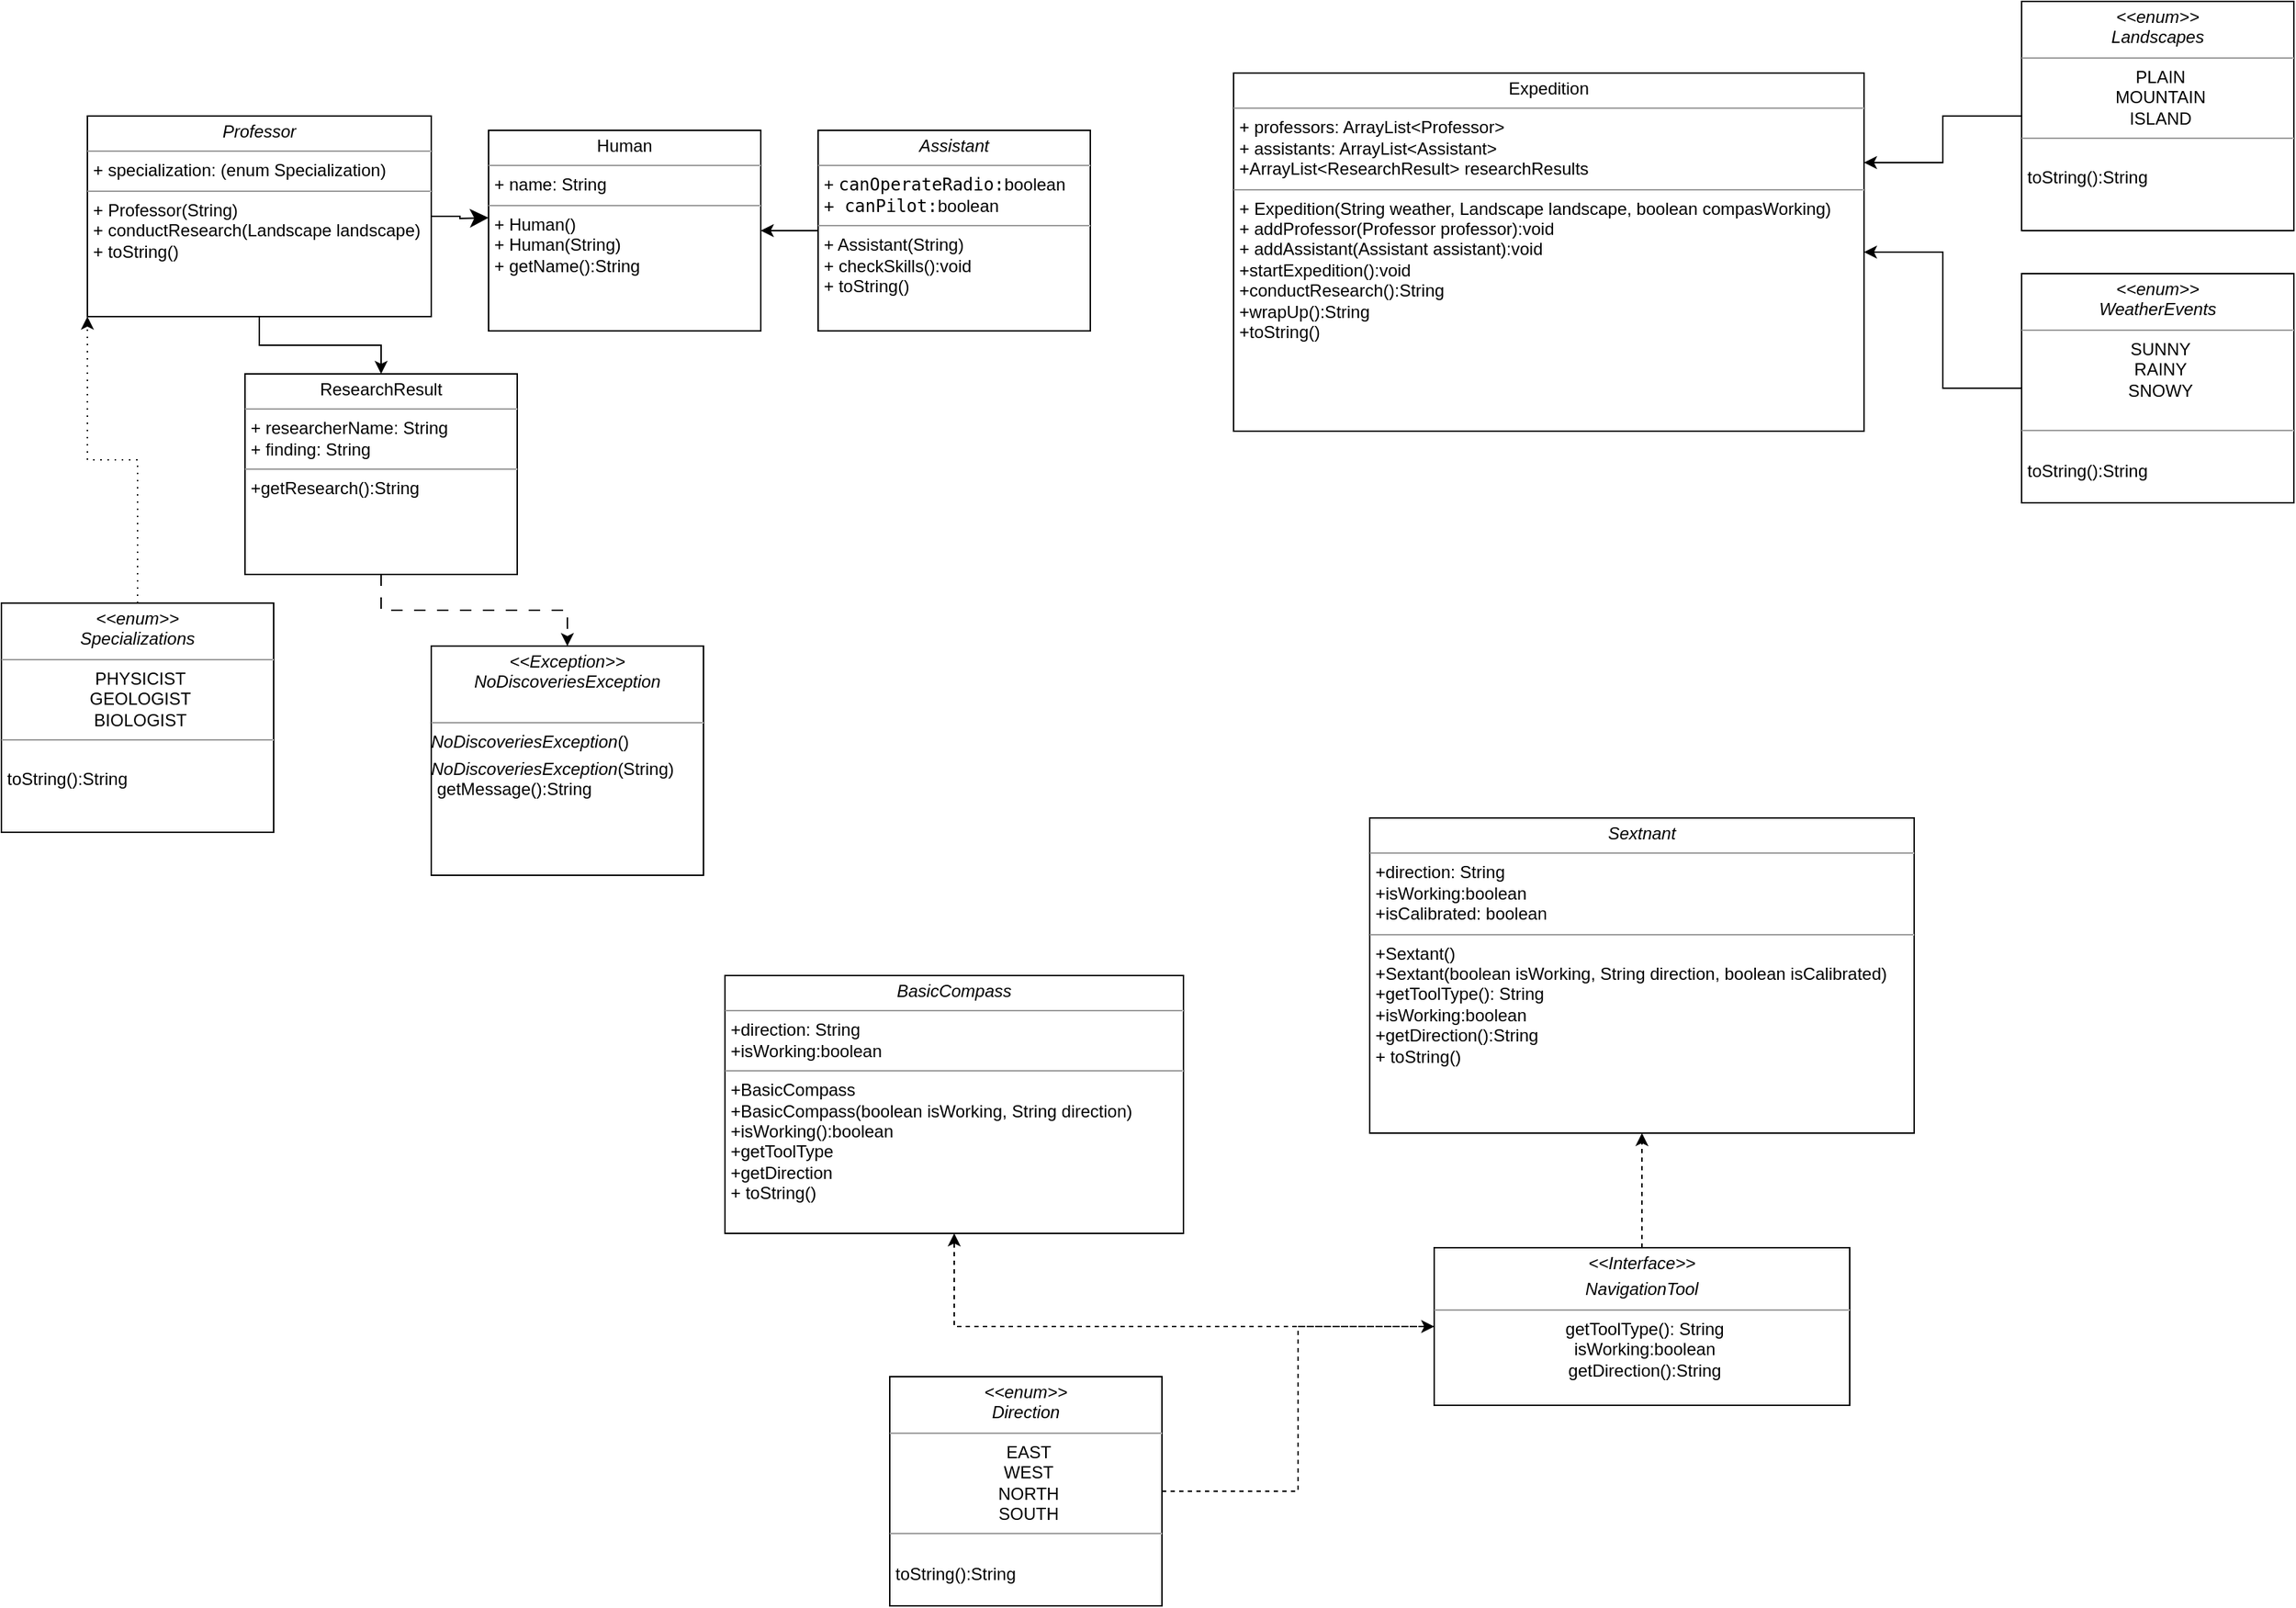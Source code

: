 <mxfile version="25.0.3">
  <diagram name="Page-1" id="c4acf3e9-155e-7222-9cf6-157b1a14988f">
    <mxGraphModel dx="1105" dy="1787" grid="1" gridSize="10" guides="1" tooltips="1" connect="1" arrows="1" fold="1" page="1" pageScale="1" pageWidth="850" pageHeight="1100" background="none" math="0" shadow="0">
      <root>
        <mxCell id="0" />
        <mxCell id="1" parent="0" />
        <mxCell id="5d2195bd80daf111-21" style="edgeStyle=orthogonalEdgeStyle;rounded=0;html=1;labelBackgroundColor=none;startFill=0;endArrow=classic;endFill=1;endSize=10;fontFamily=Verdana;fontSize=10;" parent="1" source="5d2195bd80daf111-18" edge="1">
          <mxGeometry relative="1" as="geometry">
            <mxPoint x="350" y="111" as="targetPoint" />
          </mxGeometry>
        </mxCell>
        <mxCell id="lAyBlpac7MSivl1QqbHY-12" style="edgeStyle=orthogonalEdgeStyle;rounded=0;orthogonalLoop=1;jettySize=auto;html=1;entryX=0.5;entryY=0;entryDx=0;entryDy=0;" parent="1" source="5d2195bd80daf111-18" target="lAyBlpac7MSivl1QqbHY-10" edge="1">
          <mxGeometry relative="1" as="geometry" />
        </mxCell>
        <mxCell id="5d2195bd80daf111-18" value="&lt;p style=&quot;margin:0px;margin-top:4px;text-align:center;&quot;&gt;&lt;i&gt;Professor&lt;/i&gt;&lt;/p&gt;&lt;hr size=&quot;1&quot;&gt;&lt;p style=&quot;margin:0px;margin-left:4px;&quot;&gt;+ specialization: (enum Specialization)&lt;br&gt;&lt;/p&gt;&lt;hr size=&quot;1&quot;&gt;&lt;p style=&quot;margin:0px;margin-left:4px;&quot;&gt;+ Professor(String)&lt;/p&gt;&lt;p style=&quot;margin:0px;margin-left:4px;&quot;&gt;+&amp;nbsp;&lt;span style=&quot;background-color: initial;&quot;&gt;conductResearch(Landscape landscape)&lt;/span&gt;&lt;/p&gt;&lt;p style=&quot;margin:0px;margin-left:4px;&quot;&gt;+ toString()&lt;span style=&quot;background-color: initial;&quot;&gt;&lt;/span&gt;&lt;/p&gt;" style="verticalAlign=top;align=left;overflow=fill;fontSize=12;fontFamily=Helvetica;html=1;rounded=0;shadow=0;comic=0;labelBackgroundColor=none;strokeWidth=1" parent="1" vertex="1">
          <mxGeometry x="70" y="40" width="240" height="140" as="geometry" />
        </mxCell>
        <mxCell id="Hm9VmKXAKuR1n_tLkWX1-4" value="&lt;p style=&quot;margin:0px;margin-top:4px;text-align:center;&quot;&gt;Human&lt;/p&gt;&lt;hr size=&quot;1&quot;&gt;&lt;p style=&quot;margin:0px;margin-left:4px;&quot;&gt;+ name: String&lt;br&gt;&lt;/p&gt;&lt;hr size=&quot;1&quot;&gt;&lt;p style=&quot;margin:0px;margin-left:4px;&quot;&gt;+ Human()&lt;br&gt;+ Human(String)&lt;/p&gt;&lt;p style=&quot;margin:0px;margin-left:4px;&quot;&gt;+ getName():String&lt;/p&gt;" style="verticalAlign=top;align=left;overflow=fill;fontSize=12;fontFamily=Helvetica;html=1;rounded=0;shadow=0;comic=0;labelBackgroundColor=none;strokeWidth=1" parent="1" vertex="1">
          <mxGeometry x="350" y="50" width="190" height="140" as="geometry" />
        </mxCell>
        <mxCell id="lAyBlpac7MSivl1QqbHY-31" style="edgeStyle=orthogonalEdgeStyle;rounded=0;orthogonalLoop=1;jettySize=auto;html=1;entryX=1;entryY=0.25;entryDx=0;entryDy=0;" parent="1" source="xRMIr9xb_Vittdet4I3V-1" target="lAyBlpac7MSivl1QqbHY-3" edge="1">
          <mxGeometry relative="1" as="geometry" />
        </mxCell>
        <mxCell id="xRMIr9xb_Vittdet4I3V-1" value="&lt;p style=&quot;margin:0px;margin-top:4px;text-align:center;&quot;&gt;&lt;i&gt;&amp;lt;&amp;lt;enum&amp;gt;&amp;gt;&lt;br&gt;Landscapes&lt;/i&gt;&lt;/p&gt;&lt;hr size=&quot;1&quot;&gt;&lt;p style=&quot;text-align: center; margin: 0px 0px 0px 4px;&quot;&gt;PLAIN&lt;br&gt;MOUNTAIN&lt;br&gt;ISLAND&lt;/p&gt;&lt;hr size=&quot;1&quot;&gt;&lt;p style=&quot;margin:0px;margin-left:4px;&quot;&gt;&lt;br&gt;toString():String&lt;/p&gt;" style="verticalAlign=top;align=left;overflow=fill;fontSize=12;fontFamily=Helvetica;html=1;rounded=0;shadow=0;comic=0;labelBackgroundColor=none;strokeWidth=1" parent="1" vertex="1">
          <mxGeometry x="1420" y="-40" width="190" height="160" as="geometry" />
        </mxCell>
        <mxCell id="V8PlWmhilsp61AQTnB4l-2" style="edgeStyle=orthogonalEdgeStyle;rounded=0;orthogonalLoop=1;jettySize=auto;html=1;entryX=1;entryY=0.5;entryDx=0;entryDy=0;" parent="1" source="V8PlWmhilsp61AQTnB4l-1" target="Hm9VmKXAKuR1n_tLkWX1-4" edge="1">
          <mxGeometry relative="1" as="geometry" />
        </mxCell>
        <mxCell id="V8PlWmhilsp61AQTnB4l-1" value="&lt;p style=&quot;margin:0px;margin-top:4px;text-align:center;&quot;&gt;&lt;i&gt;Assistant&lt;/i&gt;&lt;/p&gt;&lt;hr size=&quot;1&quot;&gt;&lt;p style=&quot;margin:0px;margin-left:4px;&quot;&gt;+&amp;nbsp;&lt;code style=&quot;background-color: initial;&quot;&gt;canOperateRadio:&lt;/code&gt;&lt;span style=&quot;background-color: initial;&quot;&gt;boolean&lt;/span&gt;&lt;/p&gt;&lt;p style=&quot;margin:0px;margin-left:4px;&quot;&gt;&lt;code&gt;+ canPilot:&lt;/code&gt;boolean&lt;/p&gt;&lt;hr size=&quot;1&quot;&gt;&lt;p style=&quot;margin:0px;margin-left:4px;&quot;&gt;+ Assistant(String)&lt;/p&gt;&lt;p style=&quot;margin:0px;margin-left:4px;&quot;&gt;+&amp;nbsp;checkSkills():void&lt;br&gt;+ toString()&lt;/p&gt;" style="verticalAlign=top;align=left;overflow=fill;fontSize=12;fontFamily=Helvetica;html=1;rounded=0;shadow=0;comic=0;labelBackgroundColor=none;strokeWidth=1" parent="1" vertex="1">
          <mxGeometry x="580" y="50" width="190" height="140" as="geometry" />
        </mxCell>
        <mxCell id="lAyBlpac7MSivl1QqbHY-32" style="edgeStyle=orthogonalEdgeStyle;rounded=0;orthogonalLoop=1;jettySize=auto;html=1;entryX=1;entryY=0.5;entryDx=0;entryDy=0;" parent="1" source="V8PlWmhilsp61AQTnB4l-3" target="lAyBlpac7MSivl1QqbHY-3" edge="1">
          <mxGeometry relative="1" as="geometry" />
        </mxCell>
        <mxCell id="V8PlWmhilsp61AQTnB4l-3" value="&lt;p style=&quot;margin:0px;margin-top:4px;text-align:center;&quot;&gt;&lt;i&gt;&amp;lt;&amp;lt;enum&amp;gt;&amp;gt;&lt;br&gt;WeatherEvents&lt;/i&gt;&lt;/p&gt;&lt;hr size=&quot;1&quot;&gt;&lt;p style=&quot;text-align: center; margin: 0px 0px 0px 4px;&quot;&gt;SUNNY&lt;br&gt;RAINY&lt;br&gt;SNOWY&lt;br&gt;&lt;br&gt;&lt;/p&gt;&lt;hr size=&quot;1&quot;&gt;&lt;p style=&quot;margin:0px;margin-left:4px;&quot;&gt;&lt;br&gt;toString():String&lt;/p&gt;" style="verticalAlign=top;align=left;overflow=fill;fontSize=12;fontFamily=Helvetica;html=1;rounded=0;shadow=0;comic=0;labelBackgroundColor=none;strokeWidth=1" parent="1" vertex="1">
          <mxGeometry x="1420" y="150" width="190" height="160" as="geometry" />
        </mxCell>
        <mxCell id="lAyBlpac7MSivl1QqbHY-28" style="edgeStyle=orthogonalEdgeStyle;rounded=0;orthogonalLoop=1;jettySize=auto;html=1;entryX=0;entryY=1;entryDx=0;entryDy=0;dashed=1;dashPattern=1 4;" parent="1" source="lAyBlpac7MSivl1QqbHY-2" target="5d2195bd80daf111-18" edge="1">
          <mxGeometry relative="1" as="geometry" />
        </mxCell>
        <mxCell id="lAyBlpac7MSivl1QqbHY-2" value="&lt;p style=&quot;margin:0px;margin-top:4px;text-align:center;&quot;&gt;&lt;i&gt;&amp;lt;&amp;lt;enum&amp;gt;&amp;gt;&lt;br&gt;Specializations&lt;/i&gt;&lt;/p&gt;&lt;hr size=&quot;1&quot;&gt;&lt;p style=&quot;text-align: center; margin: 0px 0px 0px 4px;&quot;&gt;PHYSICIST&lt;br&gt;GEOLOGIST&lt;br&gt;BIOLOGIST&lt;br&gt;&lt;/p&gt;&lt;hr size=&quot;1&quot;&gt;&lt;p style=&quot;margin:0px;margin-left:4px;&quot;&gt;&lt;br&gt;toString():String&lt;/p&gt;" style="verticalAlign=top;align=left;overflow=fill;fontSize=12;fontFamily=Helvetica;html=1;rounded=0;shadow=0;comic=0;labelBackgroundColor=none;strokeWidth=1" parent="1" vertex="1">
          <mxGeometry x="10" y="380" width="190" height="160" as="geometry" />
        </mxCell>
        <mxCell id="lAyBlpac7MSivl1QqbHY-3" value="&lt;p style=&quot;margin:0px;margin-top:4px;text-align:center;&quot;&gt;Expedition&lt;/p&gt;&lt;hr size=&quot;1&quot;&gt;&lt;p style=&quot;margin:0px;margin-left:4px;&quot;&gt;+ professors: ArrayList&amp;lt;Professor&amp;gt;&lt;br&gt;&lt;/p&gt;&lt;p style=&quot;margin:0px;margin-left:4px;&quot;&gt;+ assistants: ArrayList&amp;lt;Assistant&amp;gt;&lt;/p&gt;&lt;p style=&quot;margin:0px;margin-left:4px;&quot;&gt;+ArrayList&amp;lt;ResearchResult&amp;gt; researchResults&lt;/p&gt;&lt;hr size=&quot;1&quot;&gt;&lt;p style=&quot;margin:0px;margin-left:4px;&quot;&gt;+ Expedition(String weather, Landscape landscape, boolean compasWorking)&amp;nbsp;&lt;br&gt;+ addProfessor(Professor professor):void&lt;/p&gt;&lt;p style=&quot;margin:0px;margin-left:4px;&quot;&gt;+ addAssistant(Assistant assistant):void&lt;/p&gt;&lt;p style=&quot;margin:0px;margin-left:4px;&quot;&gt;+startExpedition():void&lt;/p&gt;&lt;p style=&quot;margin:0px;margin-left:4px;&quot;&gt;+conductResearch():String&lt;/p&gt;&lt;p style=&quot;margin:0px;margin-left:4px;&quot;&gt;+wrapUp():String&lt;br&gt;+toString()&lt;/p&gt;" style="verticalAlign=top;align=left;overflow=fill;fontSize=12;fontFamily=Helvetica;html=1;rounded=0;shadow=0;comic=0;labelBackgroundColor=none;strokeWidth=1" parent="1" vertex="1">
          <mxGeometry x="870" y="10" width="440" height="250" as="geometry" />
        </mxCell>
        <mxCell id="lAyBlpac7MSivl1QqbHY-7" value="&lt;p style=&quot;margin:0px;margin-top:4px;text-align:center;&quot;&gt;&lt;i&gt;BasicCompass&lt;/i&gt;&lt;/p&gt;&lt;hr size=&quot;1&quot;&gt;&lt;p style=&quot;margin:0px;margin-left:4px;&quot;&gt;+direction: String&lt;br&gt;+isWorking:boolean&lt;/p&gt;&lt;hr size=&quot;1&quot;&gt;&lt;p style=&quot;margin:0px;margin-left:4px;&quot;&gt;&lt;span class=&quot;hljs-title function_&quot;&gt;+BasicCompass&lt;/span&gt;&lt;/p&gt;&lt;p style=&quot;margin:0px;margin-left:4px;&quot;&gt;&lt;span class=&quot;hljs-title function_&quot;&gt;+BasicCompass&lt;/span&gt;&lt;span class=&quot;hljs-params&quot;&gt;(&lt;span class=&quot;hljs-type&quot;&gt;boolean&lt;/span&gt; isWorking, String direction)&lt;/span&gt;&lt;/p&gt;&lt;p style=&quot;margin:0px;margin-left:4px;&quot;&gt;+isWorking():boolean&lt;/p&gt;&lt;p style=&quot;margin:0px;margin-left:4px;&quot;&gt;+getToolType&lt;br&gt;+getDirection&lt;/p&gt;&lt;p style=&quot;margin:0px;margin-left:4px;&quot;&gt;+ toString()&lt;/p&gt;" style="verticalAlign=top;align=left;overflow=fill;fontSize=12;fontFamily=Helvetica;html=1;rounded=0;shadow=0;comic=0;labelBackgroundColor=none;strokeWidth=1" parent="1" vertex="1">
          <mxGeometry x="515" y="640" width="320" height="180" as="geometry" />
        </mxCell>
        <mxCell id="lAyBlpac7MSivl1QqbHY-33" style="edgeStyle=orthogonalEdgeStyle;rounded=0;orthogonalLoop=1;jettySize=auto;html=1;entryX=0;entryY=0.5;entryDx=0;entryDy=0;dashed=1;" parent="1" source="lAyBlpac7MSivl1QqbHY-8" target="lAyBlpac7MSivl1QqbHY-17" edge="1">
          <mxGeometry relative="1" as="geometry" />
        </mxCell>
        <mxCell id="lAyBlpac7MSivl1QqbHY-8" value="&lt;p style=&quot;margin:0px;margin-top:4px;text-align:center;&quot;&gt;&lt;i&gt;&amp;lt;&amp;lt;enum&amp;gt;&amp;gt;&lt;br&gt;Direction&lt;/i&gt;&lt;/p&gt;&lt;hr size=&quot;1&quot;&gt;&lt;p style=&quot;text-align: center; margin: 0px 0px 0px 4px;&quot;&gt;EAST&lt;br&gt;WEST&lt;br&gt;NORTH&lt;br&gt;SOUTH&lt;/p&gt;&lt;hr size=&quot;1&quot;&gt;&lt;p style=&quot;margin:0px;margin-left:4px;&quot;&gt;&lt;br&gt;toString():String&lt;/p&gt;" style="verticalAlign=top;align=left;overflow=fill;fontSize=12;fontFamily=Helvetica;html=1;rounded=0;shadow=0;comic=0;labelBackgroundColor=none;strokeWidth=1" parent="1" vertex="1">
          <mxGeometry x="630" y="920" width="190" height="160" as="geometry" />
        </mxCell>
        <mxCell id="lAyBlpac7MSivl1QqbHY-37" style="edgeStyle=orthogonalEdgeStyle;rounded=0;orthogonalLoop=1;jettySize=auto;html=1;entryX=0.5;entryY=0;entryDx=0;entryDy=0;dashed=1;dashPattern=8 8;" parent="1" source="lAyBlpac7MSivl1QqbHY-10" target="lAyBlpac7MSivl1QqbHY-11" edge="1">
          <mxGeometry relative="1" as="geometry" />
        </mxCell>
        <mxCell id="lAyBlpac7MSivl1QqbHY-10" value="&lt;p style=&quot;margin:0px;margin-top:4px;text-align:center;&quot;&gt;ResearchResult&lt;/p&gt;&lt;hr size=&quot;1&quot;&gt;&lt;p style=&quot;margin:0px;margin-left:4px;&quot;&gt;+ researcherName: String&lt;br&gt;&lt;/p&gt;&lt;p style=&quot;margin:0px;margin-left:4px;&quot;&gt;+ finding: String&lt;/p&gt;&lt;hr size=&quot;1&quot;&gt;&lt;p style=&quot;margin:0px;margin-left:4px;&quot;&gt;+getResearch():String&lt;/p&gt;" style="verticalAlign=top;align=left;overflow=fill;fontSize=12;fontFamily=Helvetica;html=1;rounded=0;shadow=0;comic=0;labelBackgroundColor=none;strokeWidth=1" parent="1" vertex="1">
          <mxGeometry x="180" y="220" width="190" height="140" as="geometry" />
        </mxCell>
        <mxCell id="lAyBlpac7MSivl1QqbHY-11" value="&lt;p style=&quot;margin:0px;margin-top:4px;text-align:center;&quot;&gt;&lt;i&gt;&amp;lt;&amp;lt;Exception&amp;gt;&amp;gt;&lt;br&gt;NoDiscoveriesException&lt;/i&gt;&lt;/p&gt;&lt;p style=&quot;text-align: center; margin: 0px 0px 0px 4px;&quot;&gt;&lt;br&gt;&lt;/p&gt;&lt;hr size=&quot;1&quot;&gt;&lt;p style=&quot;margin: 4px 0px 0px;&quot;&gt;&lt;i&gt;NoDiscoveriesException&lt;/i&gt;&lt;span style=&quot;background-color: initial;&quot;&gt;()&lt;/span&gt;&lt;/p&gt;&lt;p style=&quot;margin: 4px 0px 0px;&quot;&gt;&lt;i&gt;NoDiscoveriesException&lt;/i&gt;&lt;span style=&quot;background-color: initial;&quot;&gt;(String)&lt;/span&gt;&lt;/p&gt;&lt;p style=&quot;margin: 0px 0px 0px 4px;&quot;&gt;getMessage():String&lt;/p&gt;" style="verticalAlign=top;align=left;overflow=fill;fontSize=12;fontFamily=Helvetica;html=1;rounded=0;shadow=0;comic=0;labelBackgroundColor=none;strokeWidth=1" parent="1" vertex="1">
          <mxGeometry x="310" y="410" width="190" height="160" as="geometry" />
        </mxCell>
        <mxCell id="lAyBlpac7MSivl1QqbHY-24" style="edgeStyle=orthogonalEdgeStyle;rounded=0;orthogonalLoop=1;jettySize=auto;html=1;entryX=0.5;entryY=1;entryDx=0;entryDy=0;dashed=1;" parent="1" source="lAyBlpac7MSivl1QqbHY-17" target="lAyBlpac7MSivl1QqbHY-7" edge="1">
          <mxGeometry relative="1" as="geometry" />
        </mxCell>
        <mxCell id="lAyBlpac7MSivl1QqbHY-25" style="edgeStyle=orthogonalEdgeStyle;rounded=0;orthogonalLoop=1;jettySize=auto;html=1;entryX=0.5;entryY=1;entryDx=0;entryDy=0;dashed=1;" parent="1" source="lAyBlpac7MSivl1QqbHY-17" target="lAyBlpac7MSivl1QqbHY-22" edge="1">
          <mxGeometry relative="1" as="geometry" />
        </mxCell>
        <mxCell id="lAyBlpac7MSivl1QqbHY-17" value="&lt;p style=&quot;margin:0px;margin-top:4px;text-align:center;&quot;&gt;&lt;i&gt;&amp;lt;&amp;lt;Interface&amp;gt;&amp;gt;&lt;/i&gt;&lt;/p&gt;&lt;p style=&quot;margin:0px;margin-top:4px;text-align:center;&quot;&gt;&lt;i&gt;NavigationTool&lt;/i&gt;&lt;/p&gt;&lt;hr size=&quot;1&quot;&gt;&lt;p style=&quot;text-align: center; margin: 0px 0px 0px 4px;&quot;&gt;&lt;span style=&quot;background-color: initial;&quot;&gt;getToolType(): String&lt;/span&gt;&lt;/p&gt;&lt;p style=&quot;text-align: center; margin: 0px 0px 0px 4px;&quot;&gt;&lt;span style=&quot;background-color: initial;&quot;&gt;isWorking:boolean&lt;/span&gt;&lt;/p&gt;&lt;p style=&quot;text-align: center; margin: 0px 0px 0px 4px;&quot;&gt;&lt;span style=&quot;background-color: initial;&quot;&gt;getDirection():String&lt;/span&gt;&lt;/p&gt;" style="verticalAlign=top;align=left;overflow=fill;fontSize=12;fontFamily=Helvetica;html=1;rounded=0;shadow=0;comic=0;labelBackgroundColor=none;strokeWidth=1" parent="1" vertex="1">
          <mxGeometry x="1010" y="830" width="290" height="110" as="geometry" />
        </mxCell>
        <mxCell id="lAyBlpac7MSivl1QqbHY-22" value="&lt;p style=&quot;margin:0px;margin-top:4px;text-align:center;&quot;&gt;&lt;i&gt;Sextnant&lt;/i&gt;&lt;/p&gt;&lt;hr size=&quot;1&quot;&gt;&lt;p style=&quot;margin:0px;margin-left:4px;&quot;&gt;+direction: String&lt;br&gt;+isWorking:boolean&lt;/p&gt;&lt;p style=&quot;margin:0px;margin-left:4px;&quot;&gt;+isCalibrated: boolean&lt;/p&gt;&lt;hr size=&quot;1&quot;&gt;&lt;p style=&quot;margin:0px;margin-left:4px;&quot;&gt;+Sextant()&lt;/p&gt;&lt;p style=&quot;margin:0px;margin-left:4px;&quot;&gt;+&lt;span style=&quot;background-color: initial;&quot; class=&quot;hljs-title function_&quot;&gt;Sextant&lt;/span&gt;&lt;span style=&quot;background-color: initial;&quot; class=&quot;hljs-params&quot;&gt;(&lt;span class=&quot;hljs-type&quot;&gt;boolean&lt;/span&gt; isWorking, String direction, &lt;span class=&quot;hljs-type&quot;&gt;boolean&lt;/span&gt; isCalibrated)&lt;/span&gt;&lt;/p&gt;&lt;p style=&quot;margin: 0px 0px 0px 4px;&quot;&gt;&lt;span style=&quot;background-color: initial;&quot;&gt;+getToolType(): String&lt;/span&gt;&lt;/p&gt;&lt;p style=&quot;margin: 0px 0px 0px 4px;&quot;&gt;&lt;span style=&quot;background-color: initial;&quot;&gt;+isWorking:boolean&lt;/span&gt;&lt;/p&gt;&lt;p style=&quot;margin:0px;margin-left:4px;&quot;&gt;&lt;span style=&quot;background-color: initial;&quot; class=&quot;hljs-params&quot;&gt;&lt;/span&gt;&lt;/p&gt;&lt;p style=&quot;margin: 0px 0px 0px 4px;&quot;&gt;&lt;span style=&quot;background-color: initial;&quot;&gt;+getDirection():String&lt;/span&gt;&lt;/p&gt;&lt;p style=&quot;margin:0px;margin-left:4px;&quot;&gt;&lt;span style=&quot;background-color: initial;&quot;&gt;+ toString()&lt;/span&gt;&lt;/p&gt;" style="verticalAlign=top;align=left;overflow=fill;fontSize=12;fontFamily=Helvetica;html=1;rounded=0;shadow=0;comic=0;labelBackgroundColor=none;strokeWidth=1" parent="1" vertex="1">
          <mxGeometry x="965" y="530" width="380" height="220" as="geometry" />
        </mxCell>
      </root>
    </mxGraphModel>
  </diagram>
</mxfile>
